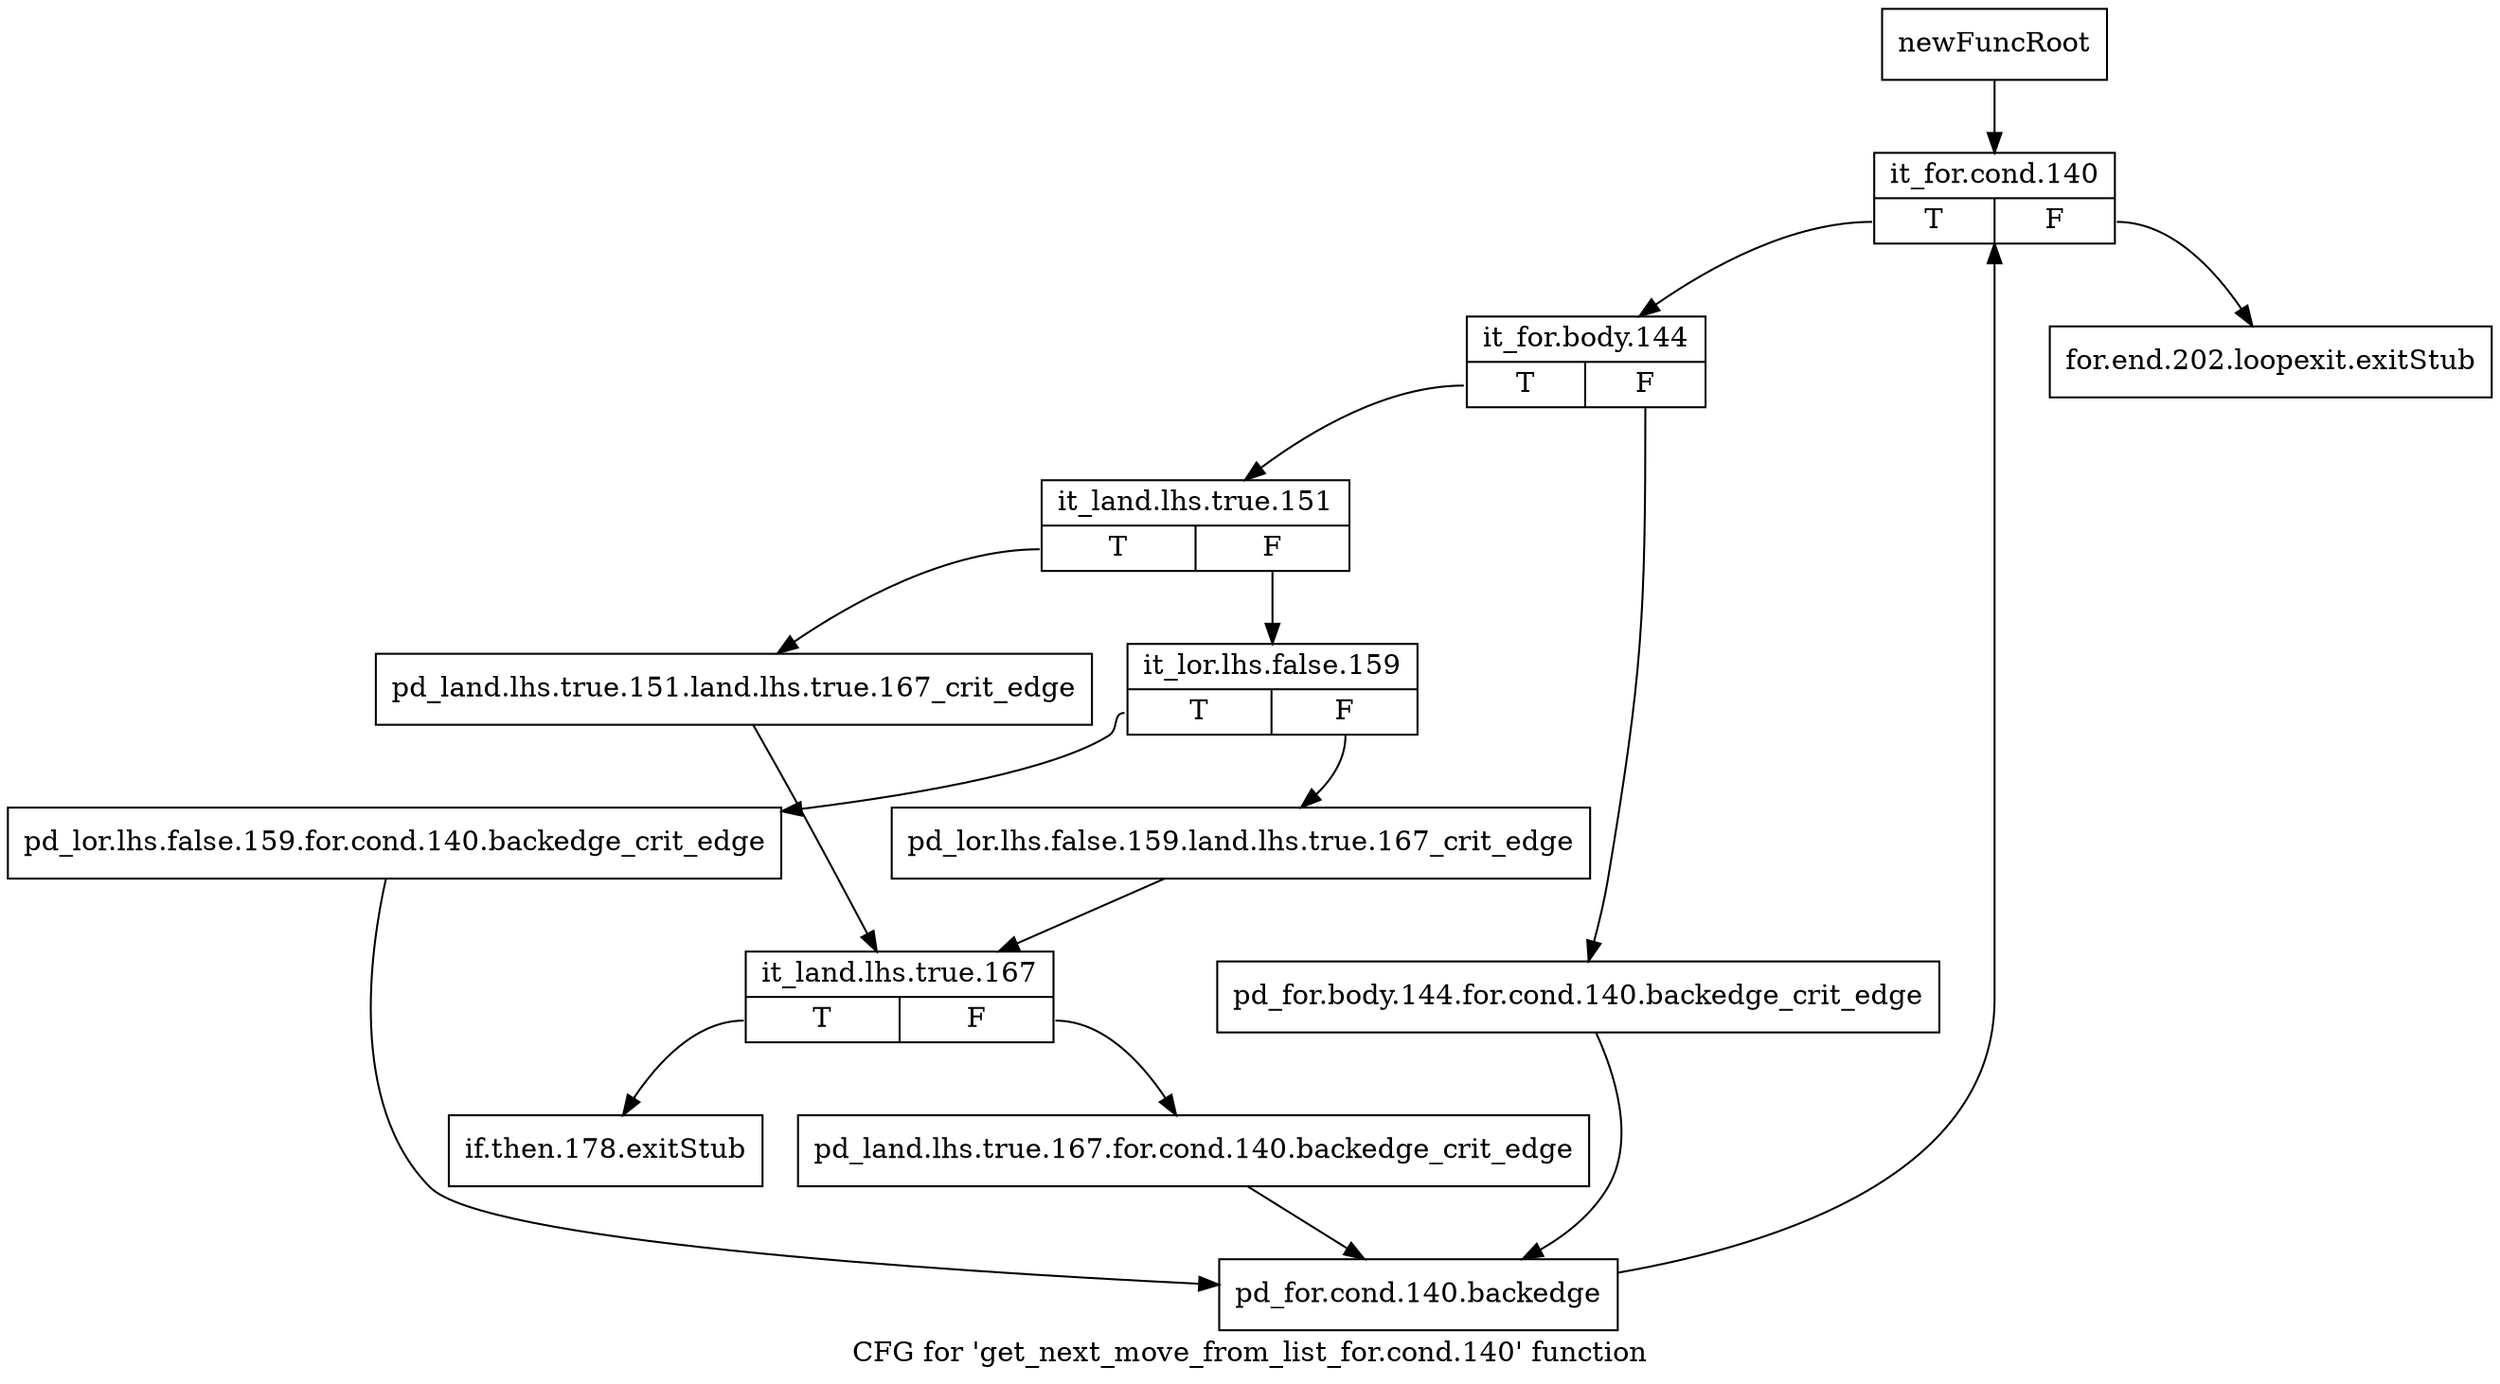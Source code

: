 digraph "CFG for 'get_next_move_from_list_for.cond.140' function" {
	label="CFG for 'get_next_move_from_list_for.cond.140' function";

	Node0x418b330 [shape=record,label="{newFuncRoot}"];
	Node0x418b330 -> Node0x418b420;
	Node0x418b380 [shape=record,label="{for.end.202.loopexit.exitStub}"];
	Node0x418b3d0 [shape=record,label="{if.then.178.exitStub}"];
	Node0x418b420 [shape=record,label="{it_for.cond.140|{<s0>T|<s1>F}}"];
	Node0x418b420:s0 -> Node0x418b470;
	Node0x418b420:s1 -> Node0x418b380;
	Node0x418b470 [shape=record,label="{it_for.body.144|{<s0>T|<s1>F}}"];
	Node0x418b470:s0 -> Node0x418b510;
	Node0x418b470:s1 -> Node0x418b4c0;
	Node0x418b4c0 [shape=record,label="{pd_for.body.144.for.cond.140.backedge_crit_edge}"];
	Node0x418b4c0 -> Node0x41a1fa0;
	Node0x418b510 [shape=record,label="{it_land.lhs.true.151|{<s0>T|<s1>F}}"];
	Node0x418b510:s0 -> Node0x41a1eb0;
	Node0x418b510:s1 -> Node0x418b560;
	Node0x418b560 [shape=record,label="{it_lor.lhs.false.159|{<s0>T|<s1>F}}"];
	Node0x418b560:s0 -> Node0x418b600;
	Node0x418b560:s1 -> Node0x418b5b0;
	Node0x418b5b0 [shape=record,label="{pd_lor.lhs.false.159.land.lhs.true.167_crit_edge}"];
	Node0x418b5b0 -> Node0x41a1f00;
	Node0x418b600 [shape=record,label="{pd_lor.lhs.false.159.for.cond.140.backedge_crit_edge}"];
	Node0x418b600 -> Node0x41a1fa0;
	Node0x41a1eb0 [shape=record,label="{pd_land.lhs.true.151.land.lhs.true.167_crit_edge}"];
	Node0x41a1eb0 -> Node0x41a1f00;
	Node0x41a1f00 [shape=record,label="{it_land.lhs.true.167|{<s0>T|<s1>F}}"];
	Node0x41a1f00:s0 -> Node0x418b3d0;
	Node0x41a1f00:s1 -> Node0x41a1f50;
	Node0x41a1f50 [shape=record,label="{pd_land.lhs.true.167.for.cond.140.backedge_crit_edge}"];
	Node0x41a1f50 -> Node0x41a1fa0;
	Node0x41a1fa0 [shape=record,label="{pd_for.cond.140.backedge}"];
	Node0x41a1fa0 -> Node0x418b420;
}
